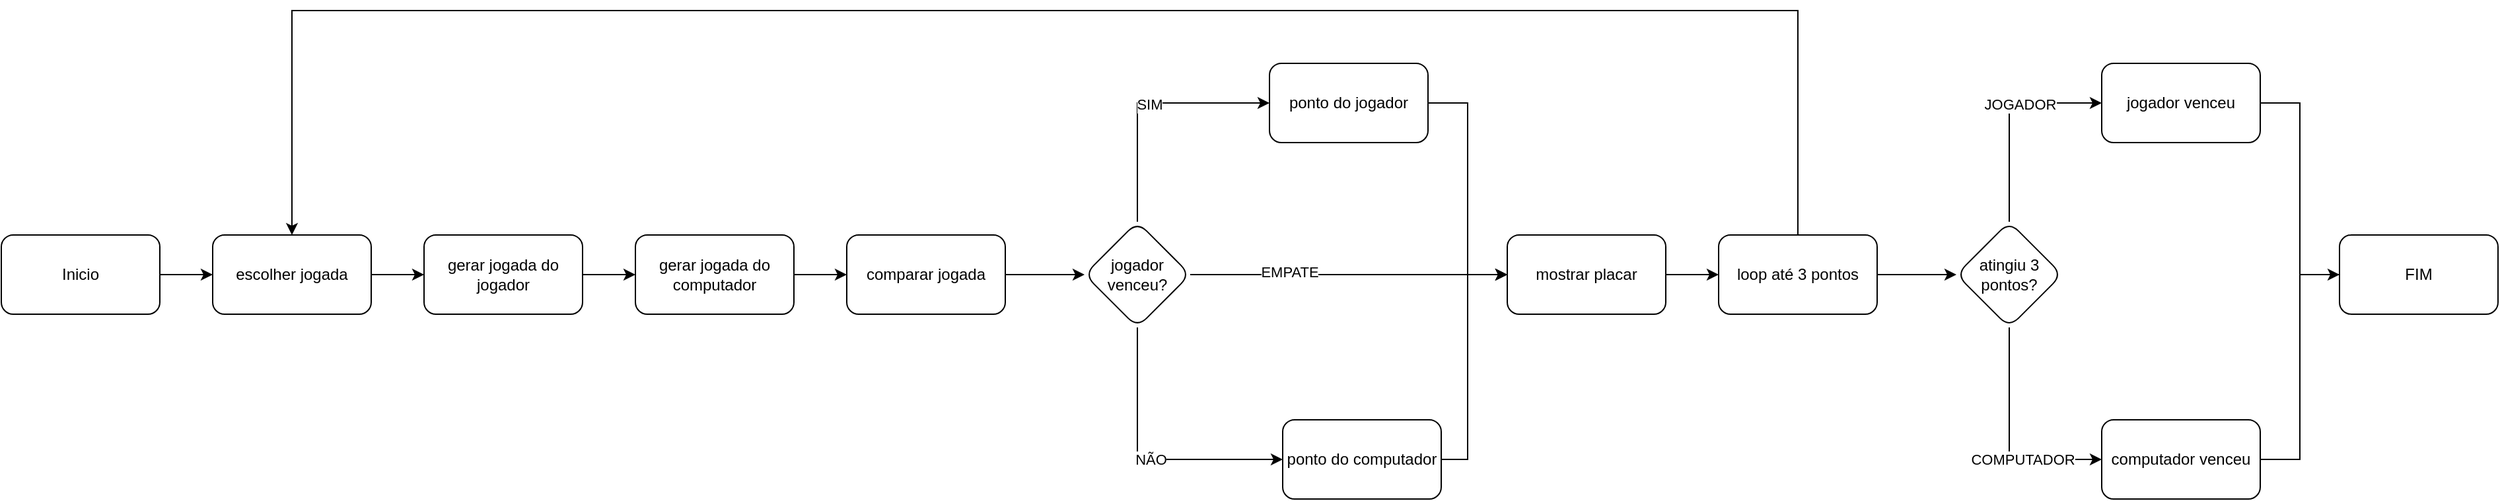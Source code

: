 <mxfile version="24.6.4" type="device">
  <diagram name="Página-1" id="BMRZQsM7F4WW0-_I87uM">
    <mxGraphModel dx="1434" dy="780" grid="1" gridSize="10" guides="1" tooltips="1" connect="1" arrows="1" fold="1" page="1" pageScale="1" pageWidth="827" pageHeight="1169" math="0" shadow="0">
      <root>
        <mxCell id="0" />
        <mxCell id="1" parent="0" />
        <mxCell id="THHrqZP5CKwT1AfPtFfS-3" value="" style="edgeStyle=orthogonalEdgeStyle;rounded=0;orthogonalLoop=1;jettySize=auto;html=1;" parent="1" source="THHrqZP5CKwT1AfPtFfS-1" target="THHrqZP5CKwT1AfPtFfS-2" edge="1">
          <mxGeometry relative="1" as="geometry" />
        </mxCell>
        <mxCell id="THHrqZP5CKwT1AfPtFfS-1" value="Inicio" style="rounded=1;whiteSpace=wrap;html=1;" parent="1" vertex="1">
          <mxGeometry x="20" y="220" width="120" height="60" as="geometry" />
        </mxCell>
        <mxCell id="THHrqZP5CKwT1AfPtFfS-5" value="" style="edgeStyle=orthogonalEdgeStyle;rounded=0;orthogonalLoop=1;jettySize=auto;html=1;" parent="1" source="THHrqZP5CKwT1AfPtFfS-2" target="THHrqZP5CKwT1AfPtFfS-4" edge="1">
          <mxGeometry relative="1" as="geometry" />
        </mxCell>
        <mxCell id="THHrqZP5CKwT1AfPtFfS-2" value="escolher jogada" style="whiteSpace=wrap;html=1;rounded=1;" parent="1" vertex="1">
          <mxGeometry x="180" y="220" width="120" height="60" as="geometry" />
        </mxCell>
        <mxCell id="THHrqZP5CKwT1AfPtFfS-7" value="" style="edgeStyle=orthogonalEdgeStyle;rounded=0;orthogonalLoop=1;jettySize=auto;html=1;" parent="1" source="THHrqZP5CKwT1AfPtFfS-4" target="THHrqZP5CKwT1AfPtFfS-6" edge="1">
          <mxGeometry relative="1" as="geometry" />
        </mxCell>
        <mxCell id="THHrqZP5CKwT1AfPtFfS-4" value="gerar jogada do jogador" style="whiteSpace=wrap;html=1;rounded=1;" parent="1" vertex="1">
          <mxGeometry x="340" y="220" width="120" height="60" as="geometry" />
        </mxCell>
        <mxCell id="THHrqZP5CKwT1AfPtFfS-9" value="" style="edgeStyle=orthogonalEdgeStyle;rounded=0;orthogonalLoop=1;jettySize=auto;html=1;" parent="1" source="THHrqZP5CKwT1AfPtFfS-6" target="THHrqZP5CKwT1AfPtFfS-8" edge="1">
          <mxGeometry relative="1" as="geometry" />
        </mxCell>
        <mxCell id="THHrqZP5CKwT1AfPtFfS-6" value="gerar jogada do computador" style="whiteSpace=wrap;html=1;rounded=1;" parent="1" vertex="1">
          <mxGeometry x="500" y="220" width="120" height="60" as="geometry" />
        </mxCell>
        <mxCell id="THHrqZP5CKwT1AfPtFfS-11" value="" style="edgeStyle=orthogonalEdgeStyle;rounded=0;orthogonalLoop=1;jettySize=auto;html=1;" parent="1" source="THHrqZP5CKwT1AfPtFfS-8" target="THHrqZP5CKwT1AfPtFfS-10" edge="1">
          <mxGeometry relative="1" as="geometry" />
        </mxCell>
        <mxCell id="THHrqZP5CKwT1AfPtFfS-8" value="comparar jogada" style="whiteSpace=wrap;html=1;rounded=1;" parent="1" vertex="1">
          <mxGeometry x="660" y="220" width="120" height="60" as="geometry" />
        </mxCell>
        <mxCell id="THHrqZP5CKwT1AfPtFfS-13" value="" style="edgeStyle=orthogonalEdgeStyle;rounded=0;orthogonalLoop=1;jettySize=auto;html=1;exitX=0.5;exitY=0;exitDx=0;exitDy=0;entryX=0;entryY=0.5;entryDx=0;entryDy=0;" parent="1" source="THHrqZP5CKwT1AfPtFfS-10" target="THHrqZP5CKwT1AfPtFfS-12" edge="1">
          <mxGeometry relative="1" as="geometry">
            <mxPoint x="810" y="170" as="sourcePoint" />
            <mxPoint x="900" y="70" as="targetPoint" />
          </mxGeometry>
        </mxCell>
        <mxCell id="THHrqZP5CKwT1AfPtFfS-18" value="SIM" style="edgeLabel;html=1;align=center;verticalAlign=middle;resizable=0;points=[];" parent="THHrqZP5CKwT1AfPtFfS-13" vertex="1" connectable="0">
          <mxGeometry x="0.042" y="-1" relative="1" as="geometry">
            <mxPoint as="offset" />
          </mxGeometry>
        </mxCell>
        <mxCell id="THHrqZP5CKwT1AfPtFfS-17" style="edgeStyle=orthogonalEdgeStyle;rounded=0;orthogonalLoop=1;jettySize=auto;html=1;entryX=0;entryY=0.5;entryDx=0;entryDy=0;exitX=1;exitY=0.5;exitDx=0;exitDy=0;" parent="1" source="THHrqZP5CKwT1AfPtFfS-10" target="THHrqZP5CKwT1AfPtFfS-16" edge="1">
          <mxGeometry relative="1" as="geometry" />
        </mxCell>
        <mxCell id="THHrqZP5CKwT1AfPtFfS-19" value="EMPATE" style="edgeLabel;html=1;align=center;verticalAlign=middle;resizable=0;points=[];" parent="THHrqZP5CKwT1AfPtFfS-17" vertex="1" connectable="0">
          <mxGeometry x="-0.373" y="2" relative="1" as="geometry">
            <mxPoint as="offset" />
          </mxGeometry>
        </mxCell>
        <mxCell id="THHrqZP5CKwT1AfPtFfS-10" value="jogador venceu?" style="rhombus;whiteSpace=wrap;html=1;rounded=1;" parent="1" vertex="1">
          <mxGeometry x="840" y="210" width="80" height="80" as="geometry" />
        </mxCell>
        <mxCell id="THHrqZP5CKwT1AfPtFfS-21" style="edgeStyle=orthogonalEdgeStyle;rounded=0;orthogonalLoop=1;jettySize=auto;html=1;entryX=0;entryY=0.5;entryDx=0;entryDy=0;" parent="1" source="THHrqZP5CKwT1AfPtFfS-12" target="THHrqZP5CKwT1AfPtFfS-16" edge="1">
          <mxGeometry relative="1" as="geometry" />
        </mxCell>
        <mxCell id="THHrqZP5CKwT1AfPtFfS-12" value="ponto do jogador" style="whiteSpace=wrap;html=1;rounded=1;" parent="1" vertex="1">
          <mxGeometry x="980" y="90" width="120" height="60" as="geometry" />
        </mxCell>
        <mxCell id="THHrqZP5CKwT1AfPtFfS-22" style="edgeStyle=orthogonalEdgeStyle;rounded=0;orthogonalLoop=1;jettySize=auto;html=1;entryX=0;entryY=0.5;entryDx=0;entryDy=0;" parent="1" source="THHrqZP5CKwT1AfPtFfS-14" target="THHrqZP5CKwT1AfPtFfS-16" edge="1">
          <mxGeometry relative="1" as="geometry">
            <Array as="points">
              <mxPoint x="1130" y="390" />
              <mxPoint x="1130" y="250" />
            </Array>
          </mxGeometry>
        </mxCell>
        <mxCell id="THHrqZP5CKwT1AfPtFfS-14" value="ponto do computador" style="whiteSpace=wrap;html=1;rounded=1;" parent="1" vertex="1">
          <mxGeometry x="990" y="360" width="120" height="60" as="geometry" />
        </mxCell>
        <mxCell id="THHrqZP5CKwT1AfPtFfS-15" value="" style="edgeStyle=orthogonalEdgeStyle;rounded=0;orthogonalLoop=1;jettySize=auto;html=1;exitX=0.5;exitY=1;exitDx=0;exitDy=0;entryX=0;entryY=0.5;entryDx=0;entryDy=0;" parent="1" source="THHrqZP5CKwT1AfPtFfS-10" target="THHrqZP5CKwT1AfPtFfS-14" edge="1">
          <mxGeometry relative="1" as="geometry">
            <mxPoint x="900" y="294.75" as="sourcePoint" />
            <mxPoint x="1000" y="204.75" as="targetPoint" />
          </mxGeometry>
        </mxCell>
        <mxCell id="THHrqZP5CKwT1AfPtFfS-20" value="NÃO" style="edgeLabel;html=1;align=center;verticalAlign=middle;resizable=0;points=[];" parent="THHrqZP5CKwT1AfPtFfS-15" vertex="1" connectable="0">
          <mxGeometry x="-0.011" y="-1" relative="1" as="geometry">
            <mxPoint x="6" y="-1" as="offset" />
          </mxGeometry>
        </mxCell>
        <mxCell id="THHrqZP5CKwT1AfPtFfS-25" value="" style="edgeStyle=orthogonalEdgeStyle;rounded=0;orthogonalLoop=1;jettySize=auto;html=1;" parent="1" source="THHrqZP5CKwT1AfPtFfS-16" target="THHrqZP5CKwT1AfPtFfS-24" edge="1">
          <mxGeometry relative="1" as="geometry" />
        </mxCell>
        <mxCell id="THHrqZP5CKwT1AfPtFfS-16" value="mostrar placar" style="whiteSpace=wrap;html=1;rounded=1;" parent="1" vertex="1">
          <mxGeometry x="1160" y="220" width="120" height="60" as="geometry" />
        </mxCell>
        <mxCell id="THHrqZP5CKwT1AfPtFfS-26" style="edgeStyle=orthogonalEdgeStyle;rounded=0;orthogonalLoop=1;jettySize=auto;html=1;entryX=0.5;entryY=0;entryDx=0;entryDy=0;" parent="1" source="THHrqZP5CKwT1AfPtFfS-24" target="THHrqZP5CKwT1AfPtFfS-2" edge="1">
          <mxGeometry relative="1" as="geometry">
            <Array as="points">
              <mxPoint x="1380" y="50" />
              <mxPoint x="240" y="50" />
            </Array>
          </mxGeometry>
        </mxCell>
        <mxCell id="THHrqZP5CKwT1AfPtFfS-28" value="" style="edgeStyle=orthogonalEdgeStyle;rounded=0;orthogonalLoop=1;jettySize=auto;html=1;" parent="1" source="THHrqZP5CKwT1AfPtFfS-24" target="THHrqZP5CKwT1AfPtFfS-27" edge="1">
          <mxGeometry relative="1" as="geometry" />
        </mxCell>
        <mxCell id="THHrqZP5CKwT1AfPtFfS-24" value="loop até 3 pontos" style="whiteSpace=wrap;html=1;rounded=1;" parent="1" vertex="1">
          <mxGeometry x="1320" y="220" width="120" height="60" as="geometry" />
        </mxCell>
        <mxCell id="THHrqZP5CKwT1AfPtFfS-30" value="" style="edgeStyle=orthogonalEdgeStyle;rounded=0;orthogonalLoop=1;jettySize=auto;html=1;" parent="1" source="THHrqZP5CKwT1AfPtFfS-27" target="THHrqZP5CKwT1AfPtFfS-29" edge="1">
          <mxGeometry relative="1" as="geometry">
            <Array as="points">
              <mxPoint x="1540" y="120" />
            </Array>
          </mxGeometry>
        </mxCell>
        <mxCell id="THHrqZP5CKwT1AfPtFfS-34" value="JOGADOR" style="edgeLabel;html=1;align=center;verticalAlign=middle;resizable=0;points=[];" parent="THHrqZP5CKwT1AfPtFfS-30" vertex="1" connectable="0">
          <mxGeometry x="0.223" y="-1" relative="1" as="geometry">
            <mxPoint as="offset" />
          </mxGeometry>
        </mxCell>
        <mxCell id="THHrqZP5CKwT1AfPtFfS-32" style="edgeStyle=orthogonalEdgeStyle;rounded=0;orthogonalLoop=1;jettySize=auto;html=1;entryX=0;entryY=0.5;entryDx=0;entryDy=0;" parent="1" source="THHrqZP5CKwT1AfPtFfS-27" target="THHrqZP5CKwT1AfPtFfS-31" edge="1">
          <mxGeometry relative="1" as="geometry">
            <Array as="points">
              <mxPoint x="1540" y="390" />
            </Array>
          </mxGeometry>
        </mxCell>
        <mxCell id="THHrqZP5CKwT1AfPtFfS-33" value="COMPUTADOR" style="edgeLabel;html=1;align=center;verticalAlign=middle;resizable=0;points=[];" parent="THHrqZP5CKwT1AfPtFfS-32" vertex="1" connectable="0">
          <mxGeometry x="0.188" y="-2" relative="1" as="geometry">
            <mxPoint x="9" y="-2" as="offset" />
          </mxGeometry>
        </mxCell>
        <mxCell id="THHrqZP5CKwT1AfPtFfS-27" value="atingiu 3 pontos?" style="rhombus;whiteSpace=wrap;html=1;rounded=1;" parent="1" vertex="1">
          <mxGeometry x="1500" y="210" width="80" height="80" as="geometry" />
        </mxCell>
        <mxCell id="THHrqZP5CKwT1AfPtFfS-36" style="edgeStyle=orthogonalEdgeStyle;rounded=0;orthogonalLoop=1;jettySize=auto;html=1;entryX=0;entryY=0.5;entryDx=0;entryDy=0;" parent="1" source="THHrqZP5CKwT1AfPtFfS-29" target="THHrqZP5CKwT1AfPtFfS-35" edge="1">
          <mxGeometry relative="1" as="geometry" />
        </mxCell>
        <mxCell id="THHrqZP5CKwT1AfPtFfS-29" value="jogador venceu" style="whiteSpace=wrap;html=1;rounded=1;" parent="1" vertex="1">
          <mxGeometry x="1610" y="90" width="120" height="60" as="geometry" />
        </mxCell>
        <mxCell id="THHrqZP5CKwT1AfPtFfS-37" style="edgeStyle=orthogonalEdgeStyle;rounded=0;orthogonalLoop=1;jettySize=auto;html=1;" parent="1" source="THHrqZP5CKwT1AfPtFfS-31" edge="1">
          <mxGeometry relative="1" as="geometry">
            <mxPoint x="1800" y="250" as="targetPoint" />
            <Array as="points">
              <mxPoint x="1760" y="390" />
              <mxPoint x="1760" y="250" />
            </Array>
          </mxGeometry>
        </mxCell>
        <mxCell id="THHrqZP5CKwT1AfPtFfS-31" value="computador venceu" style="whiteSpace=wrap;html=1;rounded=1;" parent="1" vertex="1">
          <mxGeometry x="1610" y="360" width="120" height="60" as="geometry" />
        </mxCell>
        <mxCell id="THHrqZP5CKwT1AfPtFfS-35" value="FIM" style="whiteSpace=wrap;html=1;rounded=1;" parent="1" vertex="1">
          <mxGeometry x="1790" y="220" width="120" height="60" as="geometry" />
        </mxCell>
      </root>
    </mxGraphModel>
  </diagram>
</mxfile>
